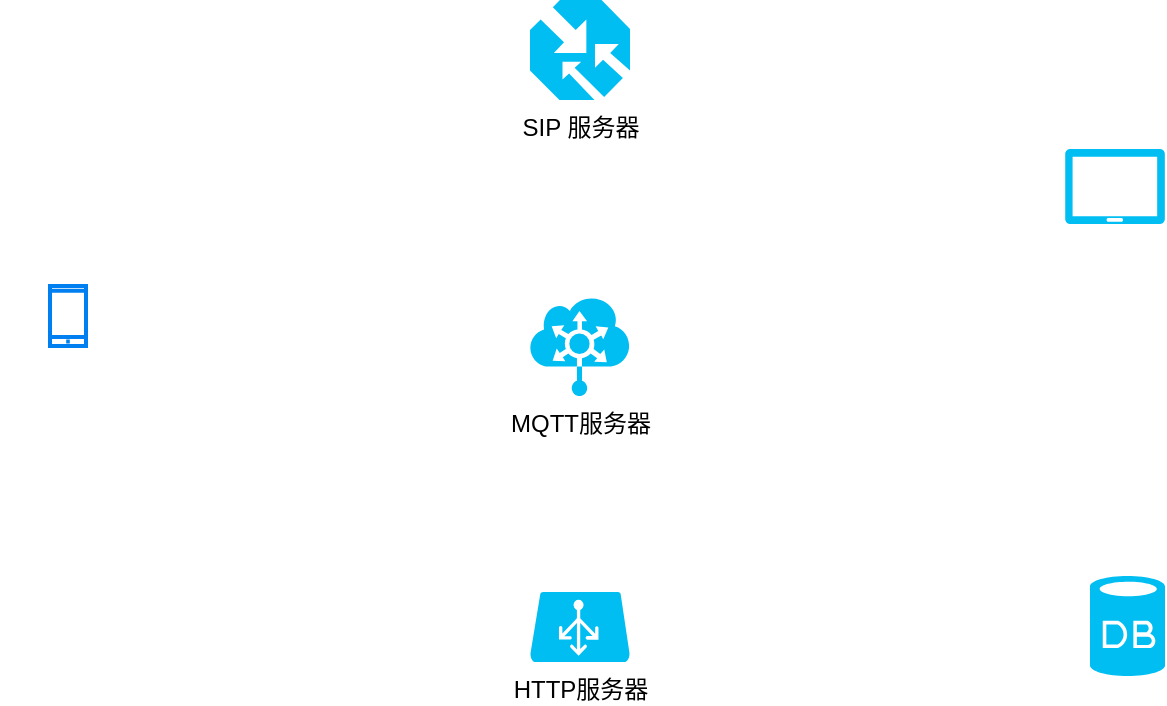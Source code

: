<mxfile version="11.0.8" type="github"><diagram id="59dI_UTQ4IL4QgH_F2Ei" name="Page-1"><mxGraphModel dx="1074" dy="579" grid="1" gridSize="10" guides="1" tooltips="1" connect="1" arrows="1" fold="1" page="1" pageScale="1" pageWidth="827" pageHeight="1169" math="0" shadow="0"><root><mxCell id="0"/><mxCell id="1" parent="0"/><mxCell id="PYKvtYwbS3nWIdBM4FNF-1" value="" style="shape=image;html=1;verticalAlign=top;verticalLabelPosition=bottom;labelBackgroundColor=#ffffff;imageAspect=0;aspect=fixed;image=https://cdn0.iconfinder.com/data/icons/simpline-mix/64/simpline_43-128.png" vertex="1" parent="1"><mxGeometry x="185" y="662" width="68" height="68" as="geometry"/></mxCell><mxCell id="PYKvtYwbS3nWIdBM4FNF-4" value="" style="html=1;verticalLabelPosition=bottom;align=center;labelBackgroundColor=#ffffff;verticalAlign=top;strokeWidth=2;strokeColor=#0080F0;fillColor=#ffffff;shadow=0;dashed=0;shape=mxgraph.ios7.icons.smartphone;" vertex="1" parent="1"><mxGeometry x="210" y="560" width="18" height="30" as="geometry"/></mxCell><mxCell id="PYKvtYwbS3nWIdBM4FNF-5" value="" style="verticalLabelPosition=bottom;html=1;verticalAlign=top;align=center;strokeColor=none;fillColor=#00BEF2;shape=mxgraph.azure.database;" vertex="1" parent="1"><mxGeometry x="730" y="705" width="37.5" height="50" as="geometry"/></mxCell><mxCell id="PYKvtYwbS3nWIdBM4FNF-6" value="" style="verticalLabelPosition=bottom;html=1;verticalAlign=top;align=center;strokeColor=none;fillColor=#00BEF2;shape=mxgraph.azure.tablet;pointerEvents=1;" vertex="1" parent="1"><mxGeometry x="717.5" y="491.5" width="50" height="37.5" as="geometry"/></mxCell><mxCell id="PYKvtYwbS3nWIdBM4FNF-7" value="SIP 服务器" style="verticalLabelPosition=bottom;html=1;verticalAlign=top;align=center;strokeColor=none;fillColor=#00BEF2;shape=mxgraph.azure.traffic_manager;pointerEvents=1;" vertex="1" parent="1"><mxGeometry x="450" y="417" width="50" height="50" as="geometry"/></mxCell><mxCell id="PYKvtYwbS3nWIdBM4FNF-9" value="HTTP服务器" style="verticalLabelPosition=bottom;html=1;verticalAlign=top;align=center;strokeColor=none;fillColor=#00BEF2;shape=mxgraph.azure.azure_load_balancer;" vertex="1" parent="1"><mxGeometry x="450" y="713" width="50" height="35" as="geometry"/></mxCell><mxCell id="PYKvtYwbS3nWIdBM4FNF-10" value="MQTT服务器" style="verticalLabelPosition=bottom;html=1;verticalAlign=top;align=center;strokeColor=none;fillColor=#00BEF2;shape=mxgraph.azure.biztalk_services;" vertex="1" parent="1"><mxGeometry x="450" y="565" width="50" height="50" as="geometry"/></mxCell></root></mxGraphModel></diagram></mxfile>